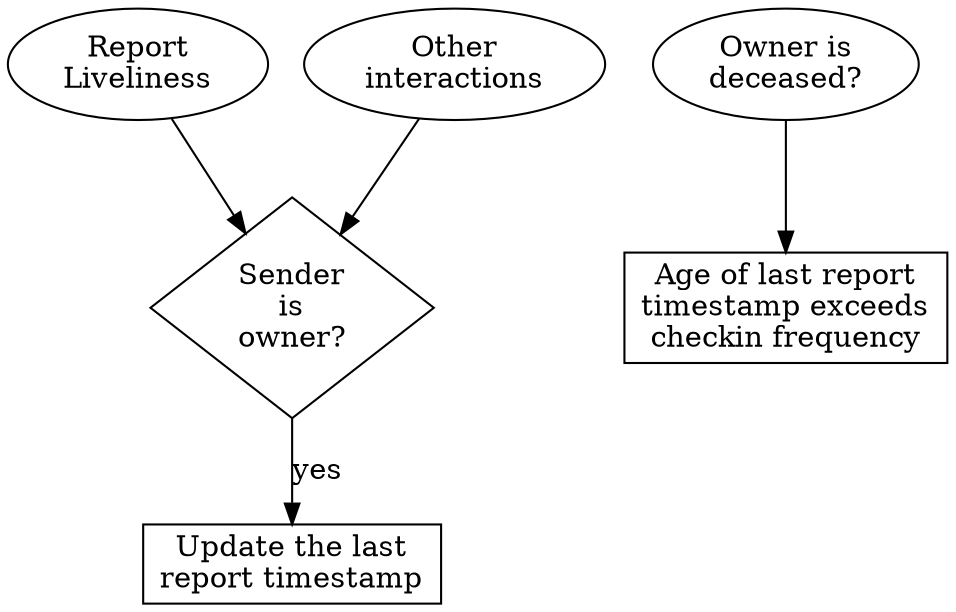digraph DeadManSwitch {
    # Dead man switch node
    report [label="Report\nLiveliness"]
    other [label="Other\ninteractions"]
    checkOwnerKey [label="Sender\nis\nowner?" shape="diamond"]
    updateLiveliness [label="Update the last\nreport timestamp", shape=box]

    # Dead man switch connections
    report->checkOwnerKey;
    other->checkOwnerKey;
    checkOwnerKey -> updateLiveliness [label="yes"];

    # Owner deceased condition
    ownerIsDeceased [label="Owner is\ndeceased?"]
    ownerDeceasedCondition [label="Age of last report\ntimestamp exceeds\ncheckin frequency" shape="box"]
    ownerIsDeceased -> ownerDeceasedCondition
}
